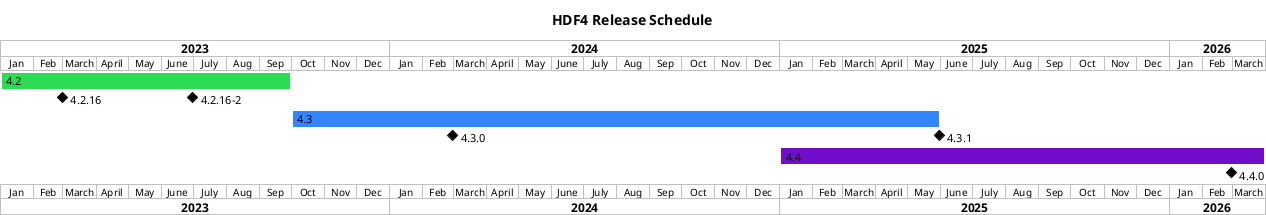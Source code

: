 @startgantt

title HDF4 Release Schedule

projectscale monthly
Project starts 2023-01-01

[4.2] starts 2022-01-01 and lasts 39 weeks
[4.2.16] happens 2023-02-28
[4.2.16-2] happens 2023-06-30
[4.2.16-2] displays on same row as [4.2.16]
[4.2] is colored in #2EDB54

[4.3] starts 2023-10-01 and lasts 87 weeks
[4.3.0] happens 2024-02-29
[4.3.1] happens 2025-05-30
[4.3.1] displays on same row as [4.3.0]
[4.3] is colored in #3385FF

[4.4] starts 2025-01-01 and lasts 65 weeks
[4.4.0] happens 2026-02-28
[4.4] is colored in #700DCB

@endgantt
